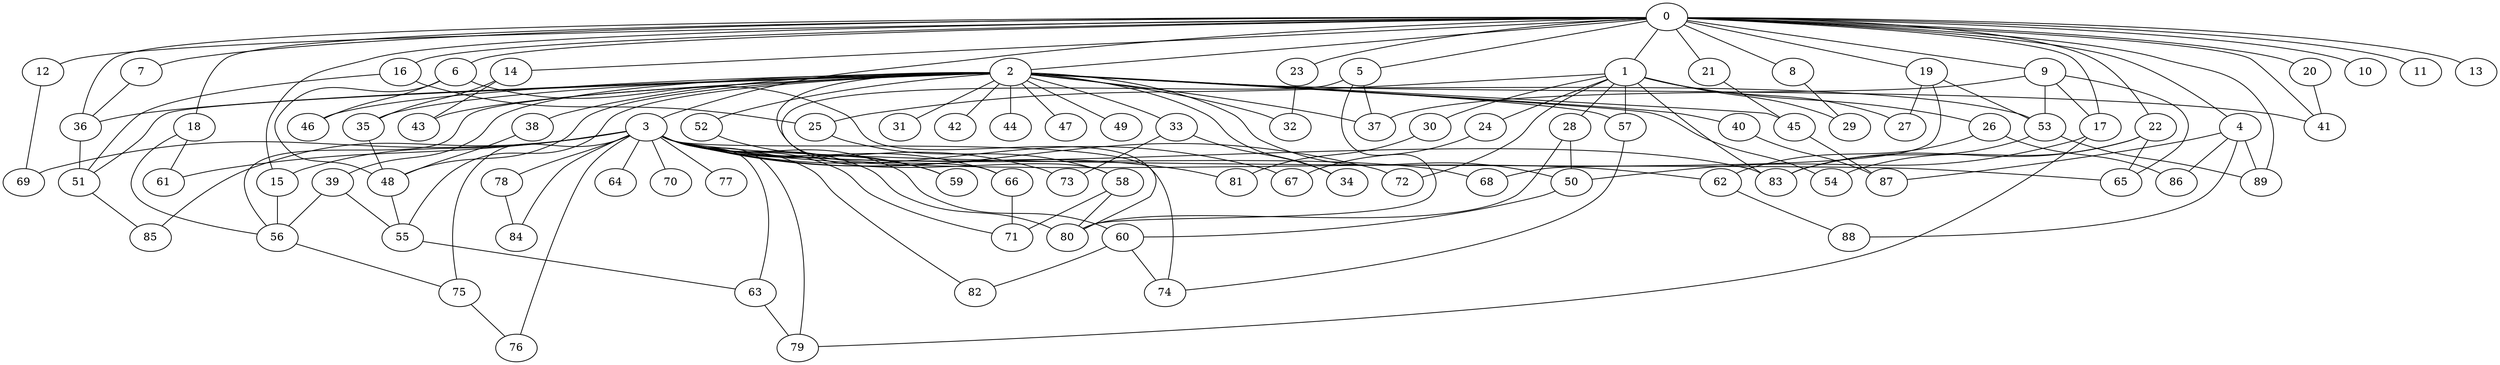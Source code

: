 
graph graphname {
    0 -- 1
0 -- 2
0 -- 3
0 -- 4
0 -- 5
0 -- 6
0 -- 7
0 -- 8
0 -- 9
0 -- 10
0 -- 11
0 -- 12
0 -- 13
0 -- 14
0 -- 15
0 -- 16
0 -- 17
0 -- 18
0 -- 19
0 -- 20
0 -- 21
0 -- 22
0 -- 23
0 -- 89
0 -- 36
0 -- 41
1 -- 24
1 -- 25
1 -- 26
1 -- 27
1 -- 28
1 -- 29
1 -- 30
1 -- 83
1 -- 57
1 -- 72
2 -- 31
2 -- 32
2 -- 33
2 -- 34
2 -- 35
2 -- 36
2 -- 37
2 -- 38
2 -- 39
2 -- 40
2 -- 41
2 -- 42
2 -- 43
2 -- 44
2 -- 45
2 -- 46
2 -- 47
2 -- 48
2 -- 49
2 -- 50
2 -- 51
2 -- 52
2 -- 53
2 -- 54
2 -- 55
2 -- 56
2 -- 57
2 -- 58
3 -- 59
3 -- 60
3 -- 61
3 -- 62
3 -- 63
3 -- 64
3 -- 65
3 -- 66
3 -- 67
3 -- 68
3 -- 69
3 -- 70
3 -- 71
3 -- 72
3 -- 73
3 -- 74
3 -- 75
3 -- 76
3 -- 77
3 -- 78
3 -- 79
3 -- 80
3 -- 81
3 -- 82
3 -- 83
3 -- 84
3 -- 85
3 -- 15
4 -- 88
4 -- 89
4 -- 86
4 -- 87
5 -- 80
5 -- 66
5 -- 37
6 -- 80
6 -- 48
6 -- 46
7 -- 36
8 -- 29
9 -- 37
9 -- 17
9 -- 65
9 -- 53
12 -- 69
14 -- 35
14 -- 43
15 -- 56
16 -- 51
16 -- 25
17 -- 50
17 -- 79
18 -- 56
18 -- 61
19 -- 68
19 -- 53
19 -- 27
20 -- 41
21 -- 45
22 -- 54
22 -- 83
22 -- 65
23 -- 32
24 -- 67
25 -- 58
26 -- 86
26 -- 62
28 -- 80
28 -- 50
30 -- 81
33 -- 73
33 -- 34
35 -- 48
36 -- 51
38 -- 48
39 -- 56
39 -- 55
40 -- 87
45 -- 87
48 -- 55
50 -- 60
51 -- 85
52 -- 59
53 -- 89
53 -- 83
55 -- 63
56 -- 75
57 -- 74
58 -- 71
58 -- 80
60 -- 82
60 -- 74
62 -- 88
63 -- 79
66 -- 71
75 -- 76
78 -- 84

}
